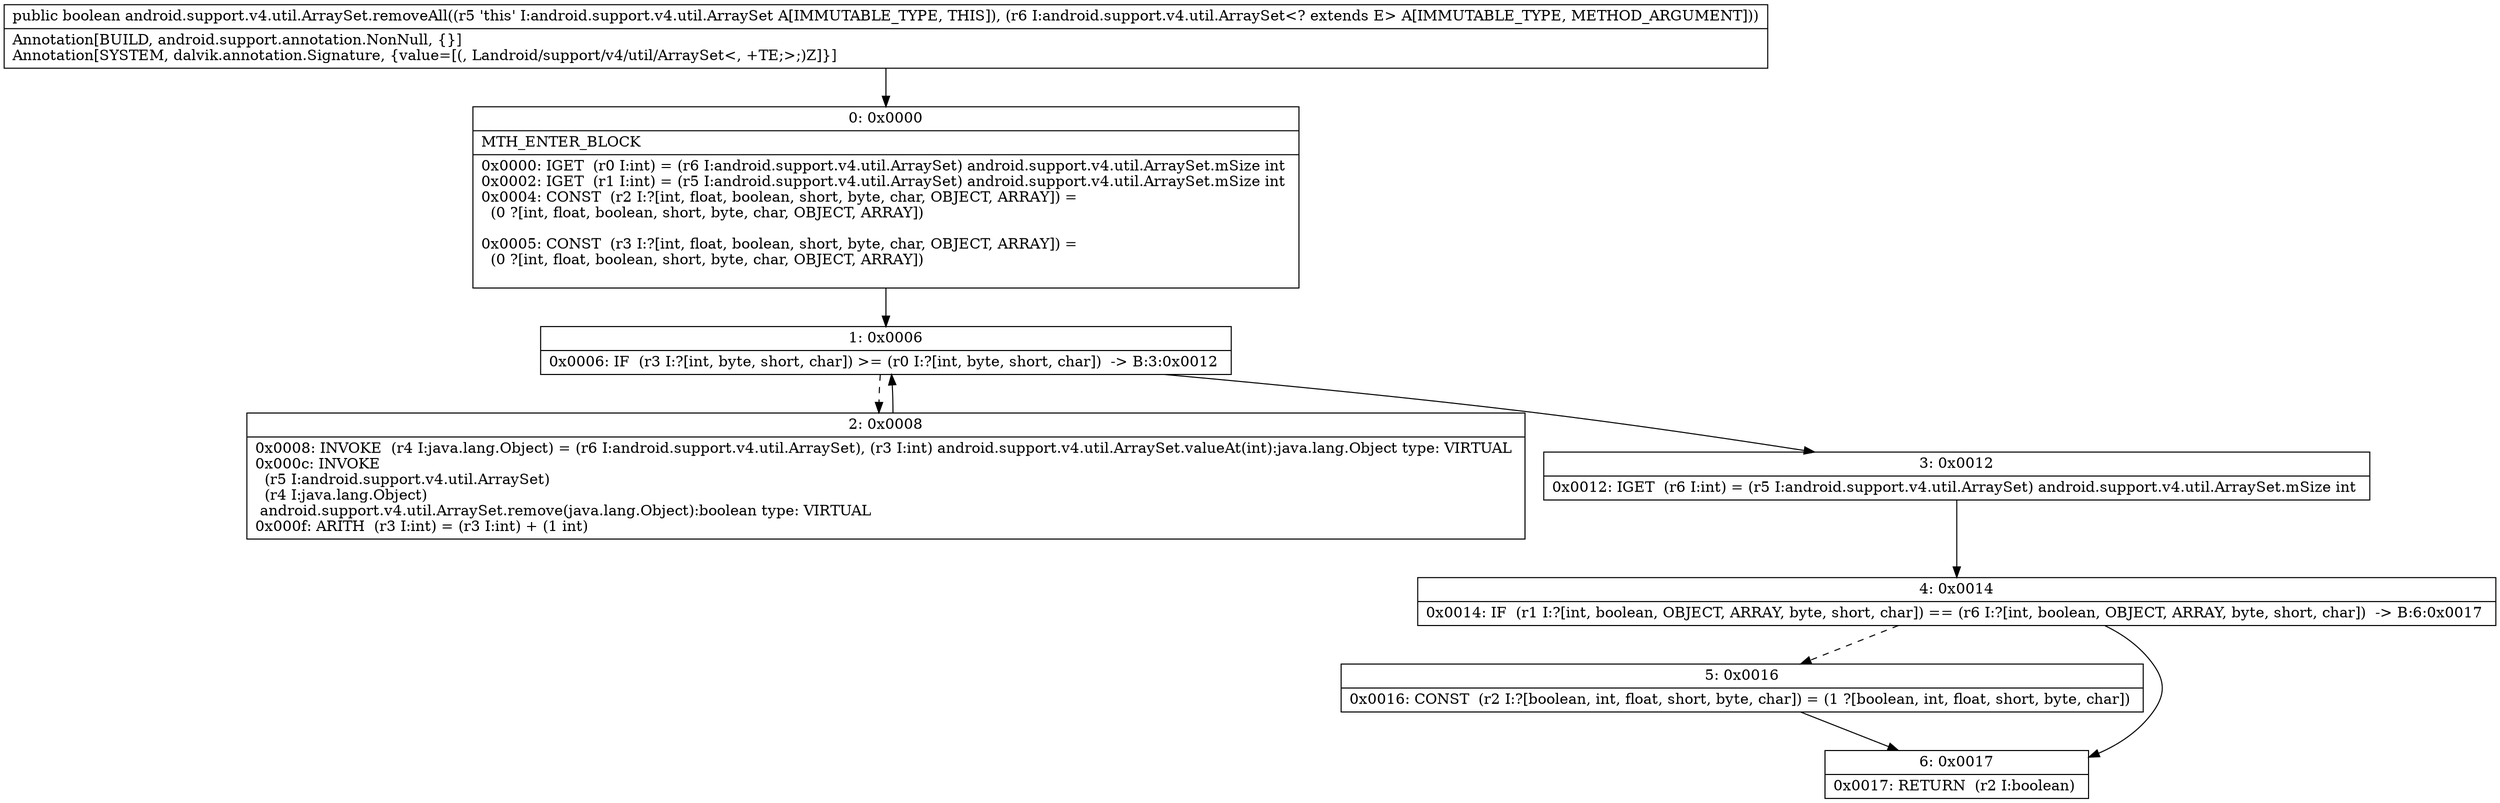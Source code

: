 digraph "CFG forandroid.support.v4.util.ArraySet.removeAll(Landroid\/support\/v4\/util\/ArraySet;)Z" {
Node_0 [shape=record,label="{0\:\ 0x0000|MTH_ENTER_BLOCK\l|0x0000: IGET  (r0 I:int) = (r6 I:android.support.v4.util.ArraySet) android.support.v4.util.ArraySet.mSize int \l0x0002: IGET  (r1 I:int) = (r5 I:android.support.v4.util.ArraySet) android.support.v4.util.ArraySet.mSize int \l0x0004: CONST  (r2 I:?[int, float, boolean, short, byte, char, OBJECT, ARRAY]) = \l  (0 ?[int, float, boolean, short, byte, char, OBJECT, ARRAY])\l \l0x0005: CONST  (r3 I:?[int, float, boolean, short, byte, char, OBJECT, ARRAY]) = \l  (0 ?[int, float, boolean, short, byte, char, OBJECT, ARRAY])\l \l}"];
Node_1 [shape=record,label="{1\:\ 0x0006|0x0006: IF  (r3 I:?[int, byte, short, char]) \>= (r0 I:?[int, byte, short, char])  \-\> B:3:0x0012 \l}"];
Node_2 [shape=record,label="{2\:\ 0x0008|0x0008: INVOKE  (r4 I:java.lang.Object) = (r6 I:android.support.v4.util.ArraySet), (r3 I:int) android.support.v4.util.ArraySet.valueAt(int):java.lang.Object type: VIRTUAL \l0x000c: INVOKE  \l  (r5 I:android.support.v4.util.ArraySet)\l  (r4 I:java.lang.Object)\l android.support.v4.util.ArraySet.remove(java.lang.Object):boolean type: VIRTUAL \l0x000f: ARITH  (r3 I:int) = (r3 I:int) + (1 int) \l}"];
Node_3 [shape=record,label="{3\:\ 0x0012|0x0012: IGET  (r6 I:int) = (r5 I:android.support.v4.util.ArraySet) android.support.v4.util.ArraySet.mSize int \l}"];
Node_4 [shape=record,label="{4\:\ 0x0014|0x0014: IF  (r1 I:?[int, boolean, OBJECT, ARRAY, byte, short, char]) == (r6 I:?[int, boolean, OBJECT, ARRAY, byte, short, char])  \-\> B:6:0x0017 \l}"];
Node_5 [shape=record,label="{5\:\ 0x0016|0x0016: CONST  (r2 I:?[boolean, int, float, short, byte, char]) = (1 ?[boolean, int, float, short, byte, char]) \l}"];
Node_6 [shape=record,label="{6\:\ 0x0017|0x0017: RETURN  (r2 I:boolean) \l}"];
MethodNode[shape=record,label="{public boolean android.support.v4.util.ArraySet.removeAll((r5 'this' I:android.support.v4.util.ArraySet A[IMMUTABLE_TYPE, THIS]), (r6 I:android.support.v4.util.ArraySet\<? extends E\> A[IMMUTABLE_TYPE, METHOD_ARGUMENT]))  | Annotation[BUILD, android.support.annotation.NonNull, \{\}]\lAnnotation[SYSTEM, dalvik.annotation.Signature, \{value=[(, Landroid\/support\/v4\/util\/ArraySet\<, +TE;\>;)Z]\}]\l}"];
MethodNode -> Node_0;
Node_0 -> Node_1;
Node_1 -> Node_2[style=dashed];
Node_1 -> Node_3;
Node_2 -> Node_1;
Node_3 -> Node_4;
Node_4 -> Node_5[style=dashed];
Node_4 -> Node_6;
Node_5 -> Node_6;
}

